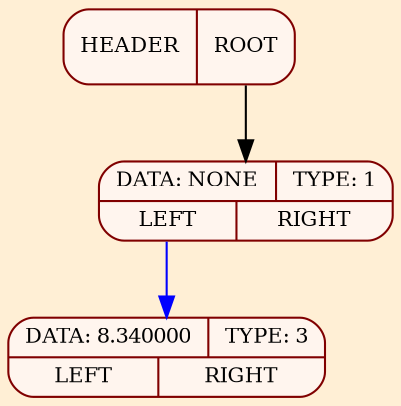 digraph G{
rankdir = TB;
bgcolor = "#FFEFD5";
node[color = "#800000", fontsize = 10];
edge[color = "#800000", fontsize = 15];

105827994173456 [shape = Mrecord, style = filled, fillcolor = "#FFF5EE", color = "#800000", label = " {{DATA: NONE | TYPE: 1} | {<fl> LEFT | <fr> RIGHT}} "];
105827994173520 [shape = Mrecord, style = filled, fillcolor = "#FFF5EE", color = "#800000", label = " {{DATA: 8.340000 | TYPE: 3} | {<fl> LEFT | <fr> RIGHT}} "];
105827994173456:<fl> -> 105827994173520 [weight = 1, color = "#0000ff"];
All[shape = Mrecord, label = " HEADER | <f1> ROOT", style = "filled", fillcolor = "#FFF5EE"];
All:<f1> -> 105827994173456 [color = "#000000"];
}